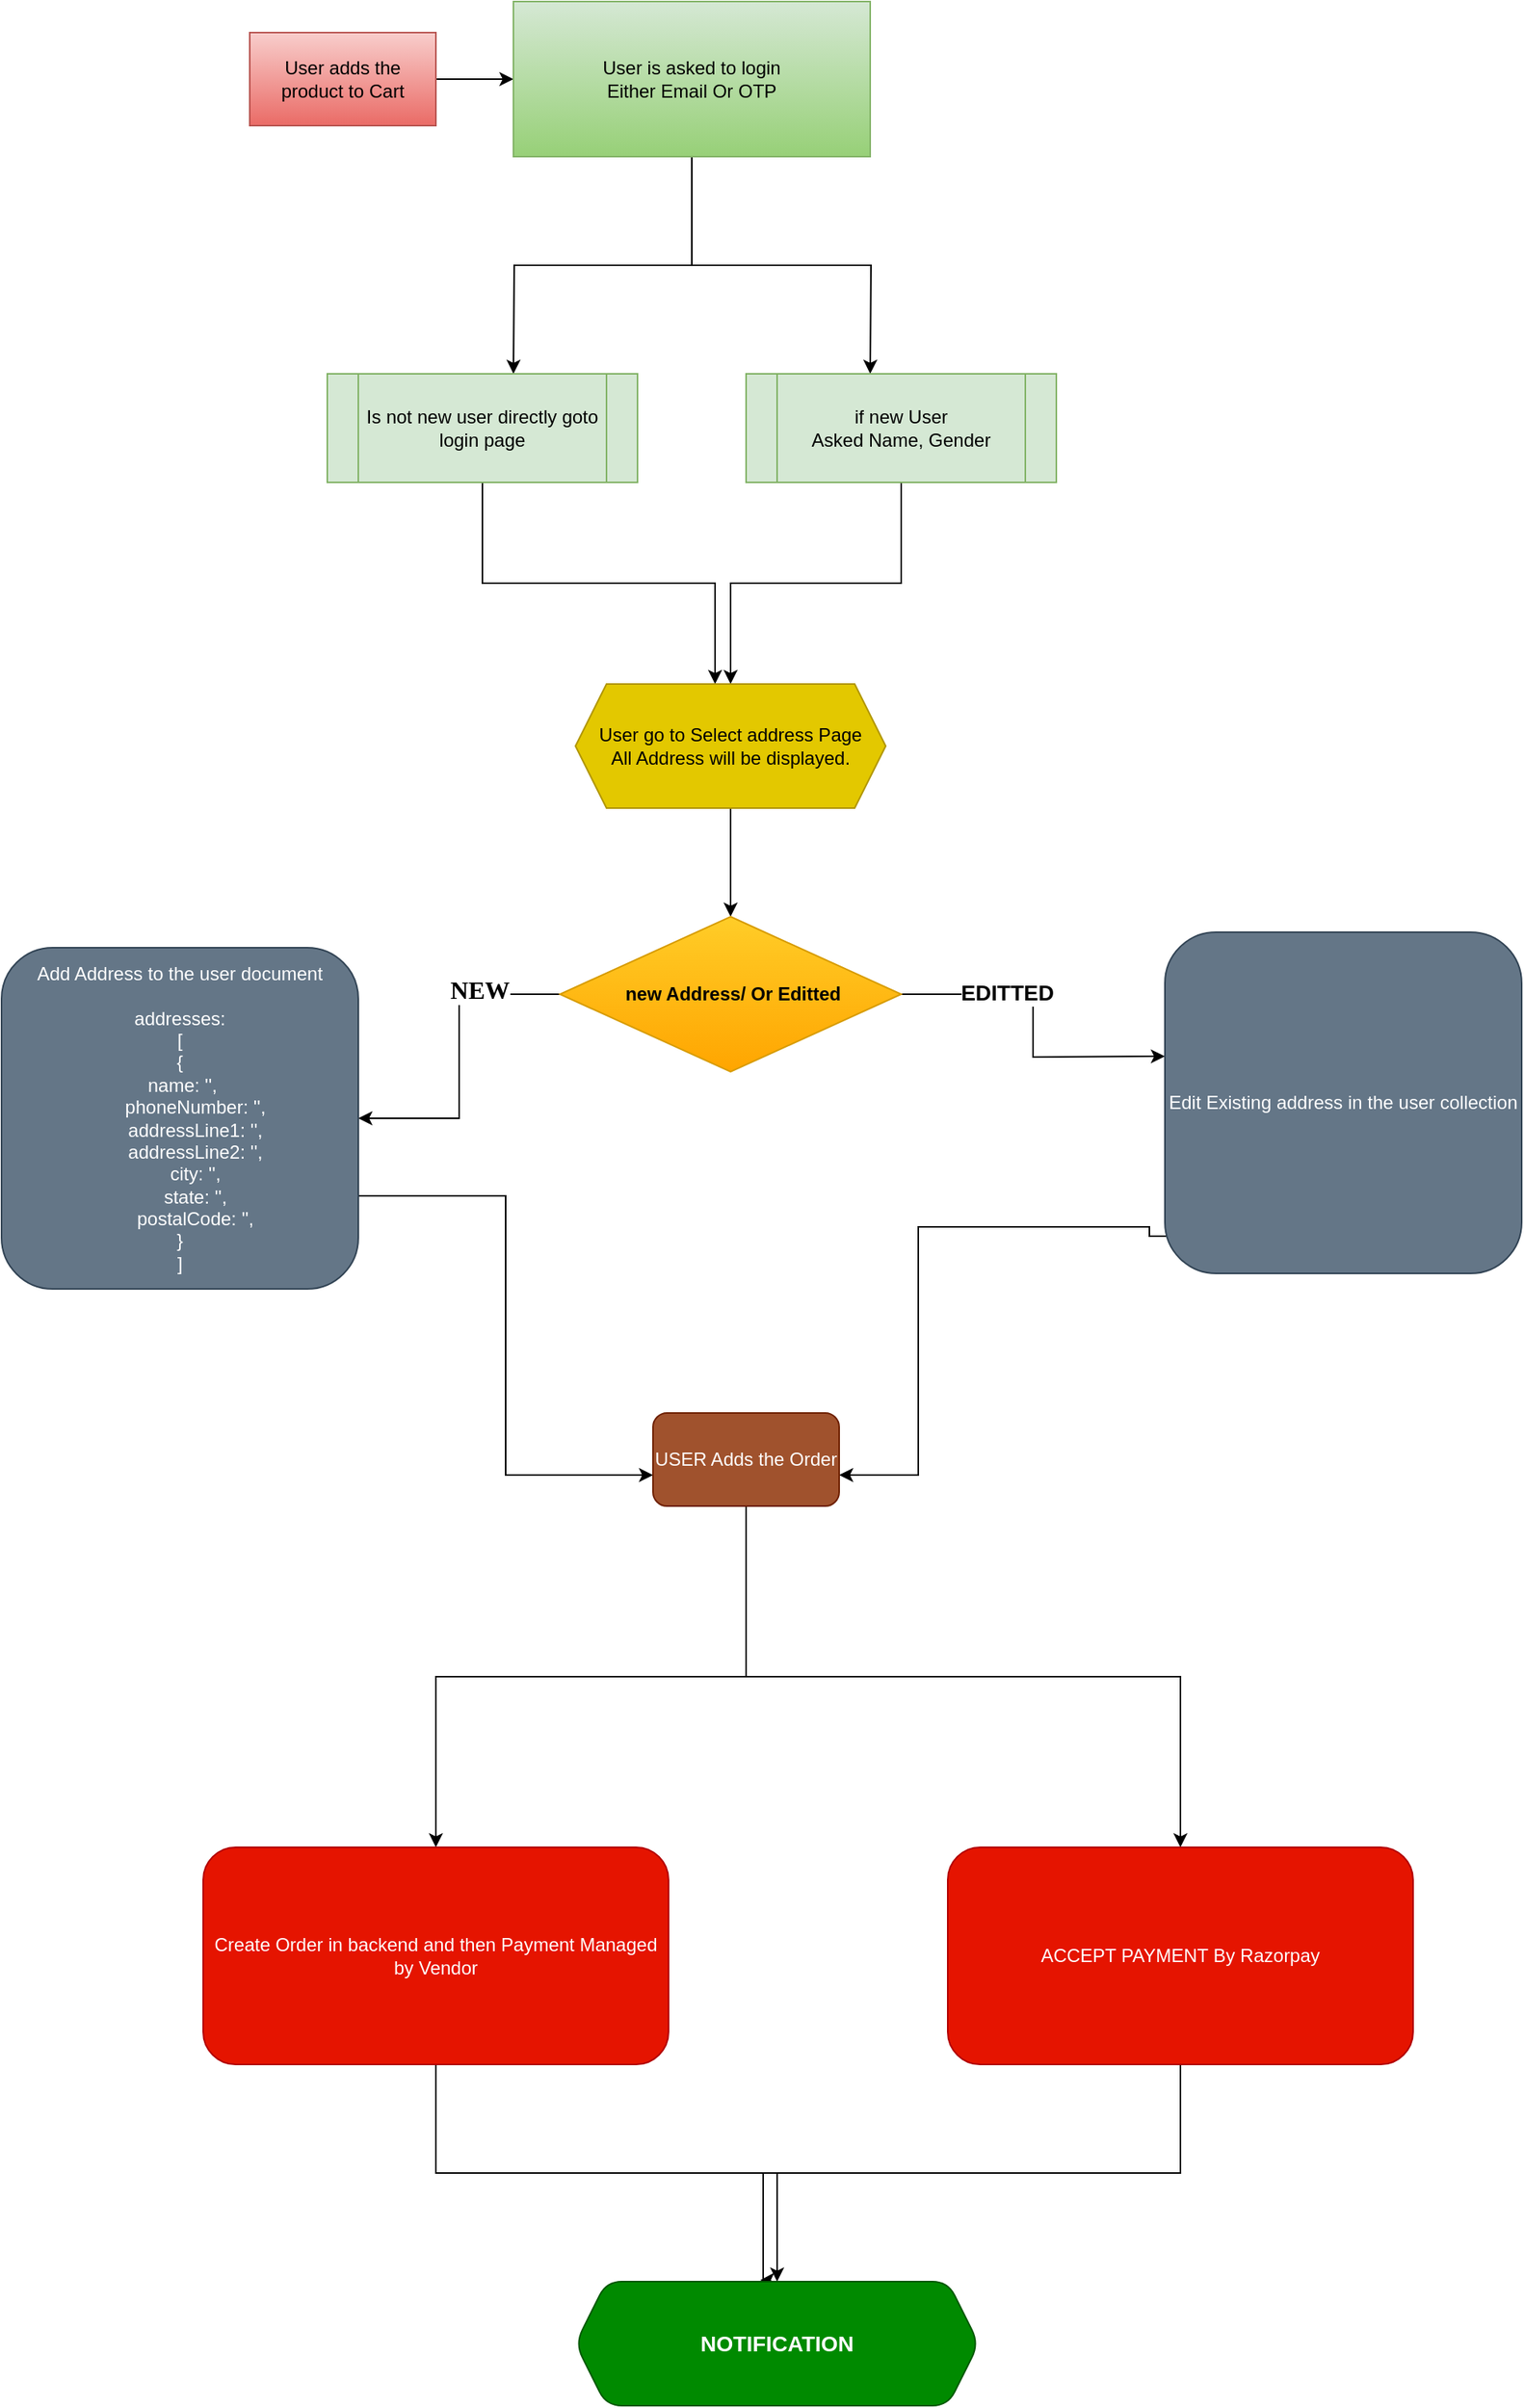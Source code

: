 <mxfile version="22.1.16" type="github">
  <diagram name="Page-1" id="3G929lw6NgnCE74Y856r">
    <mxGraphModel dx="1634" dy="775" grid="1" gridSize="10" guides="1" tooltips="1" connect="1" arrows="1" fold="1" page="1" pageScale="1" pageWidth="850" pageHeight="1100" math="0" shadow="0">
      <root>
        <mxCell id="0" />
        <mxCell id="1" parent="0" />
        <mxCell id="GiWtuqn0vGjD7aZs6AGI-3" value="" style="edgeStyle=orthogonalEdgeStyle;rounded=0;orthogonalLoop=1;jettySize=auto;html=1;" edge="1" parent="1" source="GiWtuqn0vGjD7aZs6AGI-1" target="GiWtuqn0vGjD7aZs6AGI-2">
          <mxGeometry relative="1" as="geometry" />
        </mxCell>
        <mxCell id="GiWtuqn0vGjD7aZs6AGI-1" value="User adds the product to Cart" style="rounded=0;whiteSpace=wrap;html=1;fillColor=#f8cecc;strokeColor=#b85450;gradientColor=#ea6b66;" vertex="1" parent="1">
          <mxGeometry x="80" y="110" width="120" height="60" as="geometry" />
        </mxCell>
        <mxCell id="GiWtuqn0vGjD7aZs6AGI-6" style="edgeStyle=orthogonalEdgeStyle;rounded=0;orthogonalLoop=1;jettySize=auto;html=1;" edge="1" parent="1" source="GiWtuqn0vGjD7aZs6AGI-2">
          <mxGeometry relative="1" as="geometry">
            <mxPoint x="250" y="330" as="targetPoint" />
          </mxGeometry>
        </mxCell>
        <mxCell id="GiWtuqn0vGjD7aZs6AGI-7" style="edgeStyle=orthogonalEdgeStyle;rounded=0;orthogonalLoop=1;jettySize=auto;html=1;" edge="1" parent="1" source="GiWtuqn0vGjD7aZs6AGI-2">
          <mxGeometry relative="1" as="geometry">
            <mxPoint x="480" y="330" as="targetPoint" />
          </mxGeometry>
        </mxCell>
        <mxCell id="GiWtuqn0vGjD7aZs6AGI-2" value="User is asked to login&lt;br&gt;Either Email Or OTP" style="rounded=0;whiteSpace=wrap;html=1;fillColor=#d5e8d4;strokeColor=#82b366;gradientColor=#97d077;" vertex="1" parent="1">
          <mxGeometry x="250" y="90" width="230" height="100" as="geometry" />
        </mxCell>
        <mxCell id="GiWtuqn0vGjD7aZs6AGI-11" value="" style="edgeStyle=orthogonalEdgeStyle;rounded=0;orthogonalLoop=1;jettySize=auto;html=1;" edge="1" parent="1" source="GiWtuqn0vGjD7aZs6AGI-8" target="GiWtuqn0vGjD7aZs6AGI-10">
          <mxGeometry relative="1" as="geometry">
            <Array as="points">
              <mxPoint x="230" y="465" />
              <mxPoint x="380" y="465" />
            </Array>
          </mxGeometry>
        </mxCell>
        <mxCell id="GiWtuqn0vGjD7aZs6AGI-8" value="Is not new user directly goto login page" style="shape=process;whiteSpace=wrap;html=1;backgroundOutline=1;fillColor=#d5e8d4;strokeColor=#82b366;" vertex="1" parent="1">
          <mxGeometry x="130" y="330" width="200" height="70" as="geometry" />
        </mxCell>
        <mxCell id="GiWtuqn0vGjD7aZs6AGI-12" style="edgeStyle=orthogonalEdgeStyle;rounded=0;orthogonalLoop=1;jettySize=auto;html=1;entryX=0.5;entryY=0;entryDx=0;entryDy=0;" edge="1" parent="1" source="GiWtuqn0vGjD7aZs6AGI-9" target="GiWtuqn0vGjD7aZs6AGI-10">
          <mxGeometry relative="1" as="geometry" />
        </mxCell>
        <mxCell id="GiWtuqn0vGjD7aZs6AGI-9" value="if new User&lt;br&gt;Asked Name, Gender" style="shape=process;whiteSpace=wrap;html=1;backgroundOutline=1;fillColor=#d5e8d4;strokeColor=#82b366;" vertex="1" parent="1">
          <mxGeometry x="400" y="330" width="200" height="70" as="geometry" />
        </mxCell>
        <mxCell id="GiWtuqn0vGjD7aZs6AGI-14" style="edgeStyle=orthogonalEdgeStyle;rounded=0;orthogonalLoop=1;jettySize=auto;html=1;" edge="1" parent="1" source="GiWtuqn0vGjD7aZs6AGI-10" target="GiWtuqn0vGjD7aZs6AGI-15">
          <mxGeometry relative="1" as="geometry">
            <mxPoint x="390" y="650" as="targetPoint" />
          </mxGeometry>
        </mxCell>
        <mxCell id="GiWtuqn0vGjD7aZs6AGI-10" value="User go to Select address Page&lt;br&gt;All Address will be displayed." style="shape=hexagon;perimeter=hexagonPerimeter2;whiteSpace=wrap;html=1;fixedSize=1;fillColor=#e3c800;strokeColor=#B09500;fontColor=#000000;" vertex="1" parent="1">
          <mxGeometry x="290" y="530" width="200" height="80" as="geometry" />
        </mxCell>
        <mxCell id="GiWtuqn0vGjD7aZs6AGI-17" value="" style="edgeStyle=orthogonalEdgeStyle;rounded=0;orthogonalLoop=1;jettySize=auto;html=1;" edge="1" parent="1" source="GiWtuqn0vGjD7aZs6AGI-15" target="GiWtuqn0vGjD7aZs6AGI-16">
          <mxGeometry relative="1" as="geometry" />
        </mxCell>
        <mxCell id="GiWtuqn0vGjD7aZs6AGI-19" value="NEW" style="edgeLabel;html=1;align=center;verticalAlign=middle;resizable=0;points=[];fontStyle=1;fontFamily=Times New Roman;horizontal=1;fontSize=16;" vertex="1" connectable="0" parent="GiWtuqn0vGjD7aZs6AGI-17">
          <mxGeometry x="-0.505" y="-3" relative="1" as="geometry">
            <mxPoint as="offset" />
          </mxGeometry>
        </mxCell>
        <mxCell id="GiWtuqn0vGjD7aZs6AGI-20" style="edgeStyle=orthogonalEdgeStyle;rounded=0;orthogonalLoop=1;jettySize=auto;html=1;" edge="1" parent="1" source="GiWtuqn0vGjD7aZs6AGI-15">
          <mxGeometry relative="1" as="geometry">
            <mxPoint x="670" y="770" as="targetPoint" />
          </mxGeometry>
        </mxCell>
        <mxCell id="GiWtuqn0vGjD7aZs6AGI-22" value="&lt;font style=&quot;font-size: 14px;&quot;&gt;&lt;b&gt;EDITTED&lt;/b&gt;&lt;/font&gt;" style="edgeLabel;html=1;align=center;verticalAlign=middle;resizable=0;points=[];" vertex="1" connectable="0" parent="GiWtuqn0vGjD7aZs6AGI-20">
          <mxGeometry x="-0.354" y="1" relative="1" as="geometry">
            <mxPoint as="offset" />
          </mxGeometry>
        </mxCell>
        <mxCell id="GiWtuqn0vGjD7aZs6AGI-15" value="&lt;b&gt;&amp;nbsp;new Address/ Or Editted&lt;/b&gt;" style="rhombus;whiteSpace=wrap;html=1;fillColor=#ffcd28;gradientColor=#ffa500;strokeColor=#d79b00;" vertex="1" parent="1">
          <mxGeometry x="280" y="680" width="220" height="100" as="geometry" />
        </mxCell>
        <mxCell id="GiWtuqn0vGjD7aZs6AGI-24" style="edgeStyle=orthogonalEdgeStyle;rounded=0;orthogonalLoop=1;jettySize=auto;html=1;entryX=0;entryY=0.5;entryDx=0;entryDy=0;" edge="1" parent="1">
          <mxGeometry relative="1" as="geometry">
            <mxPoint x="340" y="1040" as="targetPoint" />
            <mxPoint x="150" y="860" as="sourcePoint" />
            <Array as="points">
              <mxPoint x="245" y="860" />
              <mxPoint x="245" y="1040" />
            </Array>
          </mxGeometry>
        </mxCell>
        <mxCell id="GiWtuqn0vGjD7aZs6AGI-16" value="Add Address to the user document&lt;br&gt;&lt;br&gt;addresses:&lt;br&gt;[&lt;br&gt;{&lt;br&gt;&lt;div&gt;&amp;nbsp;name: &#39;&#39;,&lt;/div&gt;&lt;div&gt;&amp;nbsp; &amp;nbsp; &amp;nbsp; phoneNumber: &#39;&#39;,&lt;/div&gt;&lt;div&gt;&amp;nbsp; &amp;nbsp; &amp;nbsp; addressLine1: &#39;&#39;,&lt;/div&gt;&lt;div&gt;&amp;nbsp; &amp;nbsp; &amp;nbsp; addressLine2: &#39;&#39;,&lt;/div&gt;&lt;div&gt;&amp;nbsp; &amp;nbsp; &amp;nbsp; city: &#39;&#39;,&lt;/div&gt;&lt;div&gt;&amp;nbsp; &amp;nbsp; &amp;nbsp; state: &#39;&#39;,&lt;/div&gt;&lt;div&gt;&amp;nbsp; &amp;nbsp; &amp;nbsp; postalCode: &#39;&#39;,&lt;/div&gt;}&lt;br&gt;]" style="rounded=1;whiteSpace=wrap;html=1;fillColor=#647687;fontColor=#ffffff;strokeColor=#314354;" vertex="1" parent="1">
          <mxGeometry x="-80" y="700" width="230" height="220" as="geometry" />
        </mxCell>
        <mxCell id="GiWtuqn0vGjD7aZs6AGI-25" style="edgeStyle=orthogonalEdgeStyle;rounded=0;orthogonalLoop=1;jettySize=auto;html=1;exitX=0.004;exitY=0.891;exitDx=0;exitDy=0;exitPerimeter=0;" edge="1" parent="1" source="GiWtuqn0vGjD7aZs6AGI-21">
          <mxGeometry relative="1" as="geometry">
            <mxPoint x="460" y="1040" as="targetPoint" />
            <mxPoint x="660" y="920" as="sourcePoint" />
            <Array as="points">
              <mxPoint x="660" y="886" />
              <mxPoint x="660" y="880" />
              <mxPoint x="511" y="880" />
              <mxPoint x="511" y="1040" />
            </Array>
          </mxGeometry>
        </mxCell>
        <mxCell id="GiWtuqn0vGjD7aZs6AGI-21" value="Edit Existing address in the user collection" style="rounded=1;whiteSpace=wrap;html=1;fillColor=#647687;fontColor=#ffffff;strokeColor=#314354;" vertex="1" parent="1">
          <mxGeometry x="670" y="690" width="230" height="220" as="geometry" />
        </mxCell>
        <mxCell id="GiWtuqn0vGjD7aZs6AGI-30" style="edgeStyle=orthogonalEdgeStyle;rounded=0;orthogonalLoop=1;jettySize=auto;html=1;" edge="1" parent="1" source="GiWtuqn0vGjD7aZs6AGI-23" target="GiWtuqn0vGjD7aZs6AGI-29">
          <mxGeometry relative="1" as="geometry" />
        </mxCell>
        <mxCell id="GiWtuqn0vGjD7aZs6AGI-32" style="edgeStyle=orthogonalEdgeStyle;rounded=0;orthogonalLoop=1;jettySize=auto;html=1;" edge="1" parent="1" source="GiWtuqn0vGjD7aZs6AGI-23" target="GiWtuqn0vGjD7aZs6AGI-31">
          <mxGeometry relative="1" as="geometry">
            <Array as="points">
              <mxPoint x="400" y="1170" />
              <mxPoint x="680" y="1170" />
            </Array>
          </mxGeometry>
        </mxCell>
        <mxCell id="GiWtuqn0vGjD7aZs6AGI-23" value="USER Adds the Order" style="rounded=1;whiteSpace=wrap;html=1;fillColor=#a0522d;fontColor=#ffffff;strokeColor=#6D1F00;" vertex="1" parent="1">
          <mxGeometry x="340" y="1000" width="120" height="60" as="geometry" />
        </mxCell>
        <mxCell id="GiWtuqn0vGjD7aZs6AGI-34" value="" style="edgeStyle=orthogonalEdgeStyle;rounded=0;orthogonalLoop=1;jettySize=auto;html=1;" edge="1" parent="1" source="GiWtuqn0vGjD7aZs6AGI-29" target="GiWtuqn0vGjD7aZs6AGI-33">
          <mxGeometry relative="1" as="geometry" />
        </mxCell>
        <mxCell id="GiWtuqn0vGjD7aZs6AGI-29" value="Create Order in backend and then Payment Managed by Vendor" style="rounded=1;whiteSpace=wrap;html=1;fillColor=#e51400;fontColor=#ffffff;strokeColor=#B20000;" vertex="1" parent="1">
          <mxGeometry x="50" y="1280" width="300" height="140" as="geometry" />
        </mxCell>
        <mxCell id="GiWtuqn0vGjD7aZs6AGI-35" style="edgeStyle=orthogonalEdgeStyle;rounded=0;orthogonalLoop=1;jettySize=auto;html=1;entryX=0.458;entryY=-0.012;entryDx=0;entryDy=0;entryPerimeter=0;" edge="1" parent="1" source="GiWtuqn0vGjD7aZs6AGI-31" target="GiWtuqn0vGjD7aZs6AGI-33">
          <mxGeometry relative="1" as="geometry">
            <mxPoint x="410" y="1550" as="targetPoint" />
            <Array as="points">
              <mxPoint x="680" y="1490" />
              <mxPoint x="411" y="1490" />
              <mxPoint x="411" y="1559" />
            </Array>
          </mxGeometry>
        </mxCell>
        <mxCell id="GiWtuqn0vGjD7aZs6AGI-31" value="ACCEPT PAYMENT By Razorpay&lt;br&gt;" style="rounded=1;whiteSpace=wrap;html=1;fillColor=#e51400;fontColor=#ffffff;strokeColor=#B20000;" vertex="1" parent="1">
          <mxGeometry x="530" y="1280" width="300" height="140" as="geometry" />
        </mxCell>
        <mxCell id="GiWtuqn0vGjD7aZs6AGI-33" value="&lt;h3&gt;NOTIFICATION&lt;/h3&gt;" style="shape=hexagon;perimeter=hexagonPerimeter2;whiteSpace=wrap;html=1;fixedSize=1;rounded=1;fillColor=#008a00;fontColor=#ffffff;strokeColor=#005700;" vertex="1" parent="1">
          <mxGeometry x="290" y="1560" width="260" height="80" as="geometry" />
        </mxCell>
      </root>
    </mxGraphModel>
  </diagram>
</mxfile>
